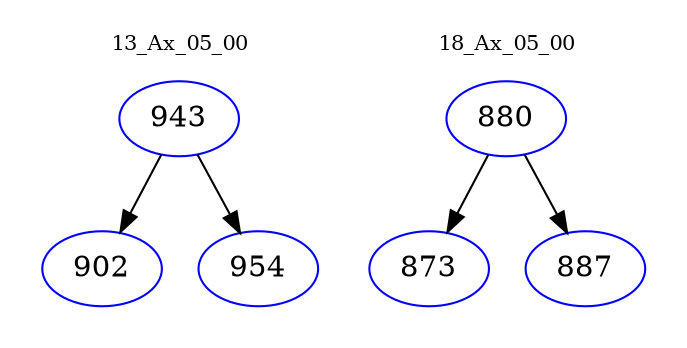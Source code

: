 digraph{
subgraph cluster_0 {
color = white
label = "13_Ax_05_00";
fontsize=10;
T0_943 [label="943", color="blue"]
T0_943 -> T0_902 [color="black"]
T0_902 [label="902", color="blue"]
T0_943 -> T0_954 [color="black"]
T0_954 [label="954", color="blue"]
}
subgraph cluster_1 {
color = white
label = "18_Ax_05_00";
fontsize=10;
T1_880 [label="880", color="blue"]
T1_880 -> T1_873 [color="black"]
T1_873 [label="873", color="blue"]
T1_880 -> T1_887 [color="black"]
T1_887 [label="887", color="blue"]
}
}
